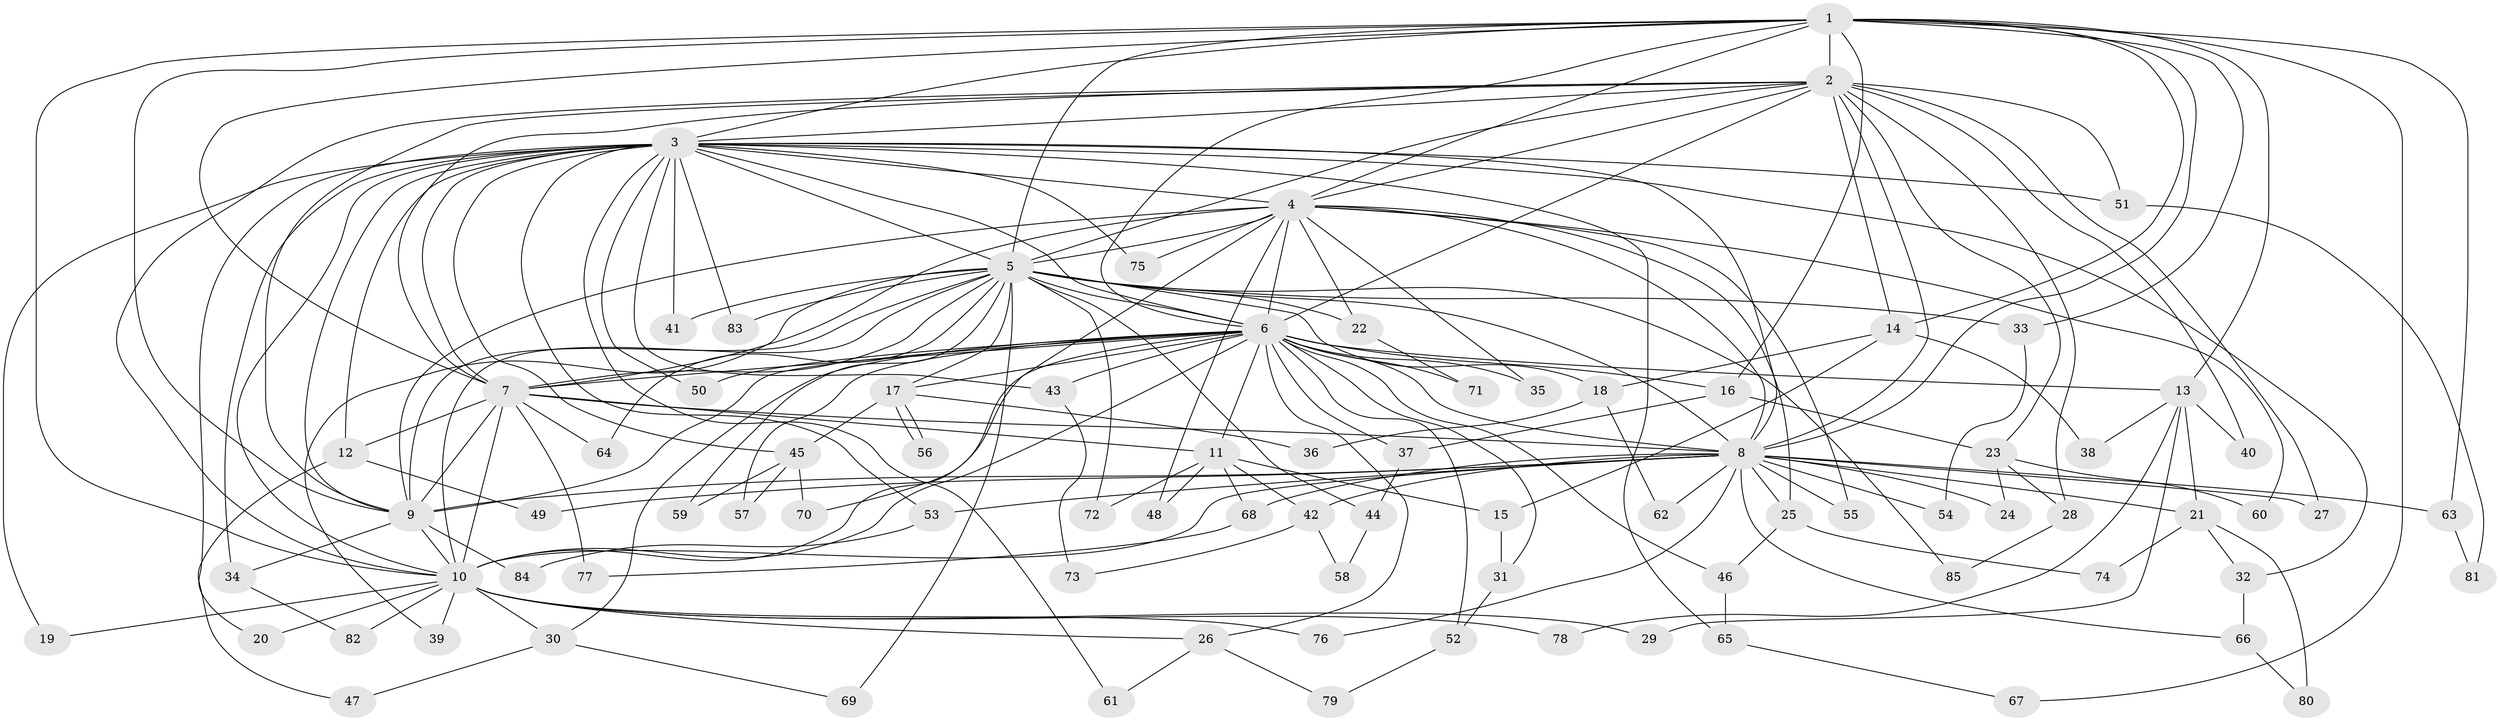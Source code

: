 // Generated by graph-tools (version 1.1) at 2025/49/03/09/25 03:49:31]
// undirected, 85 vertices, 195 edges
graph export_dot {
graph [start="1"]
  node [color=gray90,style=filled];
  1;
  2;
  3;
  4;
  5;
  6;
  7;
  8;
  9;
  10;
  11;
  12;
  13;
  14;
  15;
  16;
  17;
  18;
  19;
  20;
  21;
  22;
  23;
  24;
  25;
  26;
  27;
  28;
  29;
  30;
  31;
  32;
  33;
  34;
  35;
  36;
  37;
  38;
  39;
  40;
  41;
  42;
  43;
  44;
  45;
  46;
  47;
  48;
  49;
  50;
  51;
  52;
  53;
  54;
  55;
  56;
  57;
  58;
  59;
  60;
  61;
  62;
  63;
  64;
  65;
  66;
  67;
  68;
  69;
  70;
  71;
  72;
  73;
  74;
  75;
  76;
  77;
  78;
  79;
  80;
  81;
  82;
  83;
  84;
  85;
  1 -- 2;
  1 -- 3;
  1 -- 4;
  1 -- 5;
  1 -- 6;
  1 -- 7;
  1 -- 8;
  1 -- 9;
  1 -- 10;
  1 -- 13;
  1 -- 14;
  1 -- 16;
  1 -- 33;
  1 -- 63;
  1 -- 67;
  2 -- 3;
  2 -- 4;
  2 -- 5;
  2 -- 6;
  2 -- 7;
  2 -- 8;
  2 -- 9;
  2 -- 10;
  2 -- 14;
  2 -- 23;
  2 -- 27;
  2 -- 28;
  2 -- 40;
  2 -- 51;
  3 -- 4;
  3 -- 5;
  3 -- 6;
  3 -- 7;
  3 -- 8;
  3 -- 9;
  3 -- 10;
  3 -- 12;
  3 -- 19;
  3 -- 20;
  3 -- 32;
  3 -- 34;
  3 -- 41;
  3 -- 43;
  3 -- 45;
  3 -- 50;
  3 -- 51;
  3 -- 53;
  3 -- 61;
  3 -- 65;
  3 -- 75;
  3 -- 83;
  4 -- 5;
  4 -- 6;
  4 -- 7;
  4 -- 8;
  4 -- 9;
  4 -- 10;
  4 -- 22;
  4 -- 25;
  4 -- 35;
  4 -- 48;
  4 -- 55;
  4 -- 60;
  4 -- 75;
  5 -- 6;
  5 -- 7;
  5 -- 8;
  5 -- 9;
  5 -- 10;
  5 -- 17;
  5 -- 18;
  5 -- 22;
  5 -- 33;
  5 -- 39;
  5 -- 41;
  5 -- 44;
  5 -- 59;
  5 -- 64;
  5 -- 69;
  5 -- 72;
  5 -- 83;
  5 -- 85;
  6 -- 7;
  6 -- 8;
  6 -- 9;
  6 -- 10;
  6 -- 11;
  6 -- 13;
  6 -- 16;
  6 -- 17;
  6 -- 26;
  6 -- 30;
  6 -- 31;
  6 -- 35;
  6 -- 37;
  6 -- 43;
  6 -- 46;
  6 -- 50;
  6 -- 52;
  6 -- 57;
  6 -- 70;
  6 -- 71;
  7 -- 8;
  7 -- 9;
  7 -- 10;
  7 -- 11;
  7 -- 12;
  7 -- 64;
  7 -- 77;
  8 -- 9;
  8 -- 10;
  8 -- 21;
  8 -- 24;
  8 -- 25;
  8 -- 27;
  8 -- 42;
  8 -- 49;
  8 -- 53;
  8 -- 54;
  8 -- 55;
  8 -- 62;
  8 -- 63;
  8 -- 66;
  8 -- 68;
  8 -- 76;
  9 -- 10;
  9 -- 34;
  9 -- 84;
  10 -- 19;
  10 -- 20;
  10 -- 26;
  10 -- 29;
  10 -- 30;
  10 -- 39;
  10 -- 76;
  10 -- 78;
  10 -- 82;
  11 -- 15;
  11 -- 42;
  11 -- 48;
  11 -- 68;
  11 -- 72;
  12 -- 47;
  12 -- 49;
  13 -- 21;
  13 -- 29;
  13 -- 38;
  13 -- 40;
  13 -- 78;
  14 -- 15;
  14 -- 18;
  14 -- 38;
  15 -- 31;
  16 -- 23;
  16 -- 37;
  17 -- 36;
  17 -- 45;
  17 -- 56;
  17 -- 56;
  18 -- 36;
  18 -- 62;
  21 -- 32;
  21 -- 74;
  21 -- 80;
  22 -- 71;
  23 -- 24;
  23 -- 28;
  23 -- 60;
  25 -- 46;
  25 -- 74;
  26 -- 61;
  26 -- 79;
  28 -- 85;
  30 -- 47;
  30 -- 69;
  31 -- 52;
  32 -- 66;
  33 -- 54;
  34 -- 82;
  37 -- 44;
  42 -- 58;
  42 -- 73;
  43 -- 73;
  44 -- 58;
  45 -- 57;
  45 -- 59;
  45 -- 70;
  46 -- 65;
  51 -- 81;
  52 -- 79;
  53 -- 84;
  63 -- 81;
  65 -- 67;
  66 -- 80;
  68 -- 77;
}
